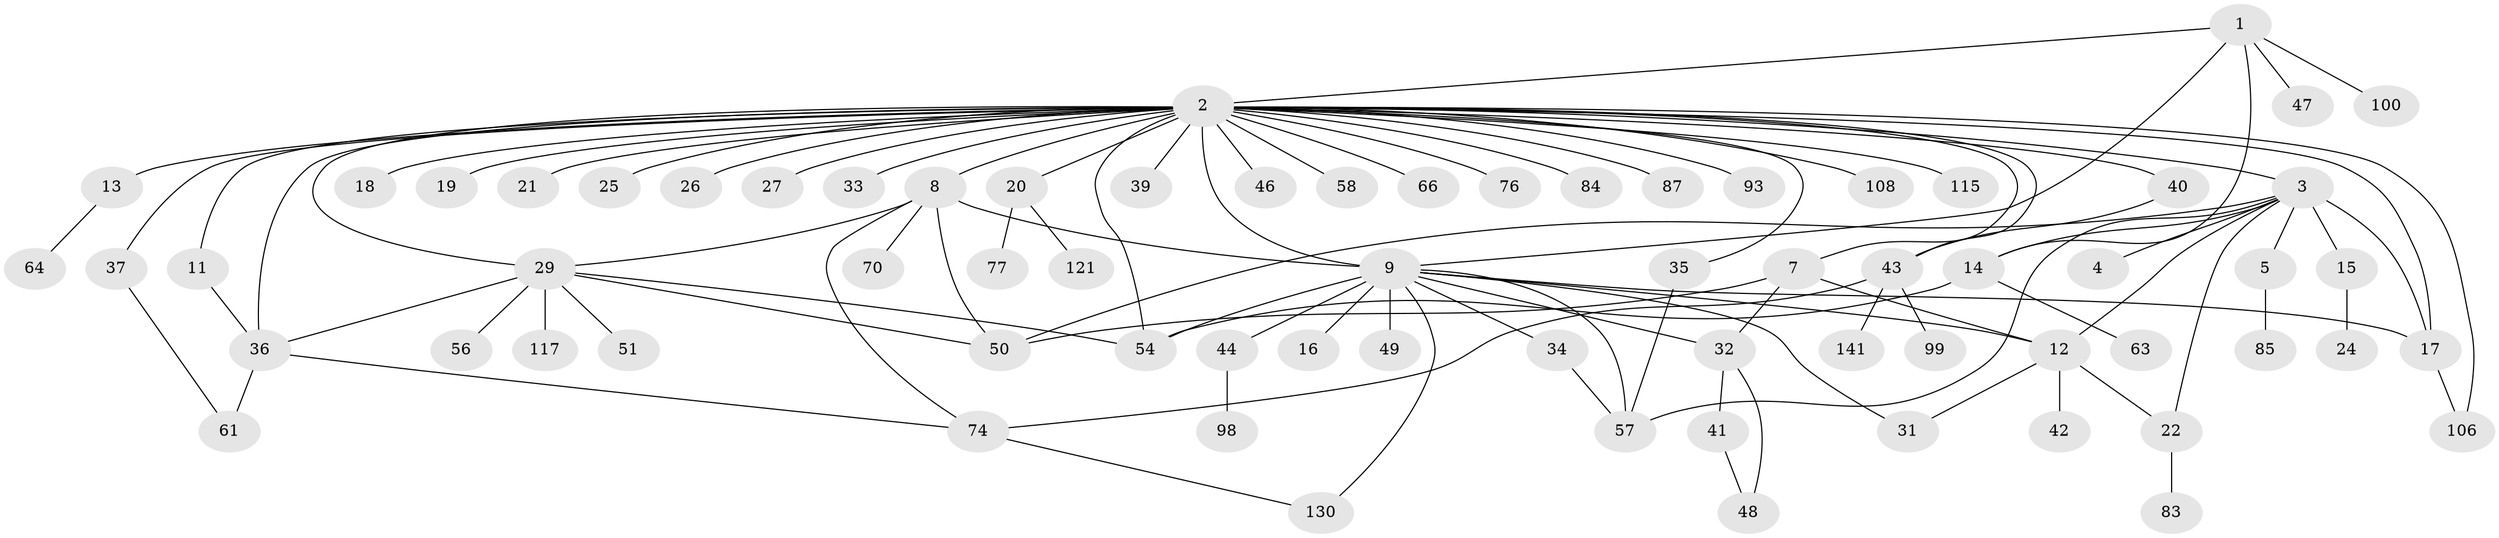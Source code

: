 // original degree distribution, {5: 0.02097902097902098, 26: 0.006993006993006993, 18: 0.006993006993006993, 3: 0.13286713286713286, 2: 0.22377622377622378, 4: 0.06293706293706294, 7: 0.02097902097902098, 19: 0.006993006993006993, 25: 0.006993006993006993, 1: 0.4965034965034965, 6: 0.006993006993006993, 8: 0.006993006993006993}
// Generated by graph-tools (version 1.1) at 2025/17/03/04/25 18:17:57]
// undirected, 71 vertices, 99 edges
graph export_dot {
graph [start="1"]
  node [color=gray90,style=filled];
  1;
  2 [super="+6+10+23+104"];
  3 [super="+82+86+138+95+97+102+128+126+60+38+28"];
  4 [super="+127+78"];
  5;
  7;
  8 [super="+55+67"];
  9 [super="+72+69+118+101+122+132"];
  11;
  12 [super="+109"];
  13 [super="+134+62"];
  14;
  15;
  16 [super="+110"];
  17 [super="+53"];
  18;
  19;
  20;
  21;
  22;
  24;
  25;
  26;
  27;
  29 [super="+30"];
  31;
  32;
  33;
  34;
  35;
  36 [super="+65+68"];
  37;
  39;
  40 [super="+45"];
  41;
  42;
  43;
  44;
  46;
  47;
  48;
  49;
  50 [super="+92+111+119+105"];
  51;
  54 [super="+96+112"];
  56;
  57 [super="+135"];
  58;
  61;
  63 [super="+113"];
  64;
  66 [super="+143"];
  70;
  74 [super="+90"];
  76;
  77;
  83;
  84;
  85;
  87;
  93;
  98;
  99;
  100;
  106 [super="+107"];
  108;
  115;
  117;
  121;
  130 [super="+142"];
  141;
  1 -- 2;
  1 -- 9;
  1 -- 14;
  1 -- 47;
  1 -- 100;
  2 -- 3 [weight=3];
  2 -- 7;
  2 -- 8;
  2 -- 9 [weight=4];
  2 -- 13 [weight=2];
  2 -- 26;
  2 -- 33;
  2 -- 35;
  2 -- 37;
  2 -- 46;
  2 -- 66 [weight=2];
  2 -- 76;
  2 -- 84;
  2 -- 87;
  2 -- 108;
  2 -- 115;
  2 -- 58;
  2 -- 93;
  2 -- 106;
  2 -- 11;
  2 -- 17;
  2 -- 18;
  2 -- 19;
  2 -- 20;
  2 -- 21;
  2 -- 25;
  2 -- 27;
  2 -- 29 [weight=2];
  2 -- 40;
  2 -- 43 [weight=2];
  2 -- 54;
  2 -- 39;
  2 -- 36 [weight=2];
  3 -- 4;
  3 -- 5;
  3 -- 14;
  3 -- 15;
  3 -- 50;
  3 -- 12;
  3 -- 57;
  3 -- 22;
  3 -- 17;
  5 -- 85;
  7 -- 12;
  7 -- 32;
  7 -- 50;
  8 -- 29;
  8 -- 50;
  8 -- 70;
  8 -- 9;
  8 -- 74;
  9 -- 12;
  9 -- 16;
  9 -- 17;
  9 -- 32;
  9 -- 34;
  9 -- 44;
  9 -- 49;
  9 -- 130;
  9 -- 54;
  9 -- 57;
  9 -- 31;
  11 -- 36;
  12 -- 22;
  12 -- 31;
  12 -- 42;
  13 -- 64;
  14 -- 54;
  14 -- 63;
  15 -- 24;
  17 -- 106;
  20 -- 77;
  20 -- 121;
  22 -- 83;
  29 -- 36;
  29 -- 56;
  29 -- 117;
  29 -- 54;
  29 -- 50;
  29 -- 51;
  32 -- 41;
  32 -- 48;
  34 -- 57;
  35 -- 57;
  36 -- 61;
  36 -- 74;
  37 -- 61;
  40 -- 43;
  41 -- 48;
  43 -- 74;
  43 -- 99;
  43 -- 141;
  44 -- 98;
  74 -- 130;
}
